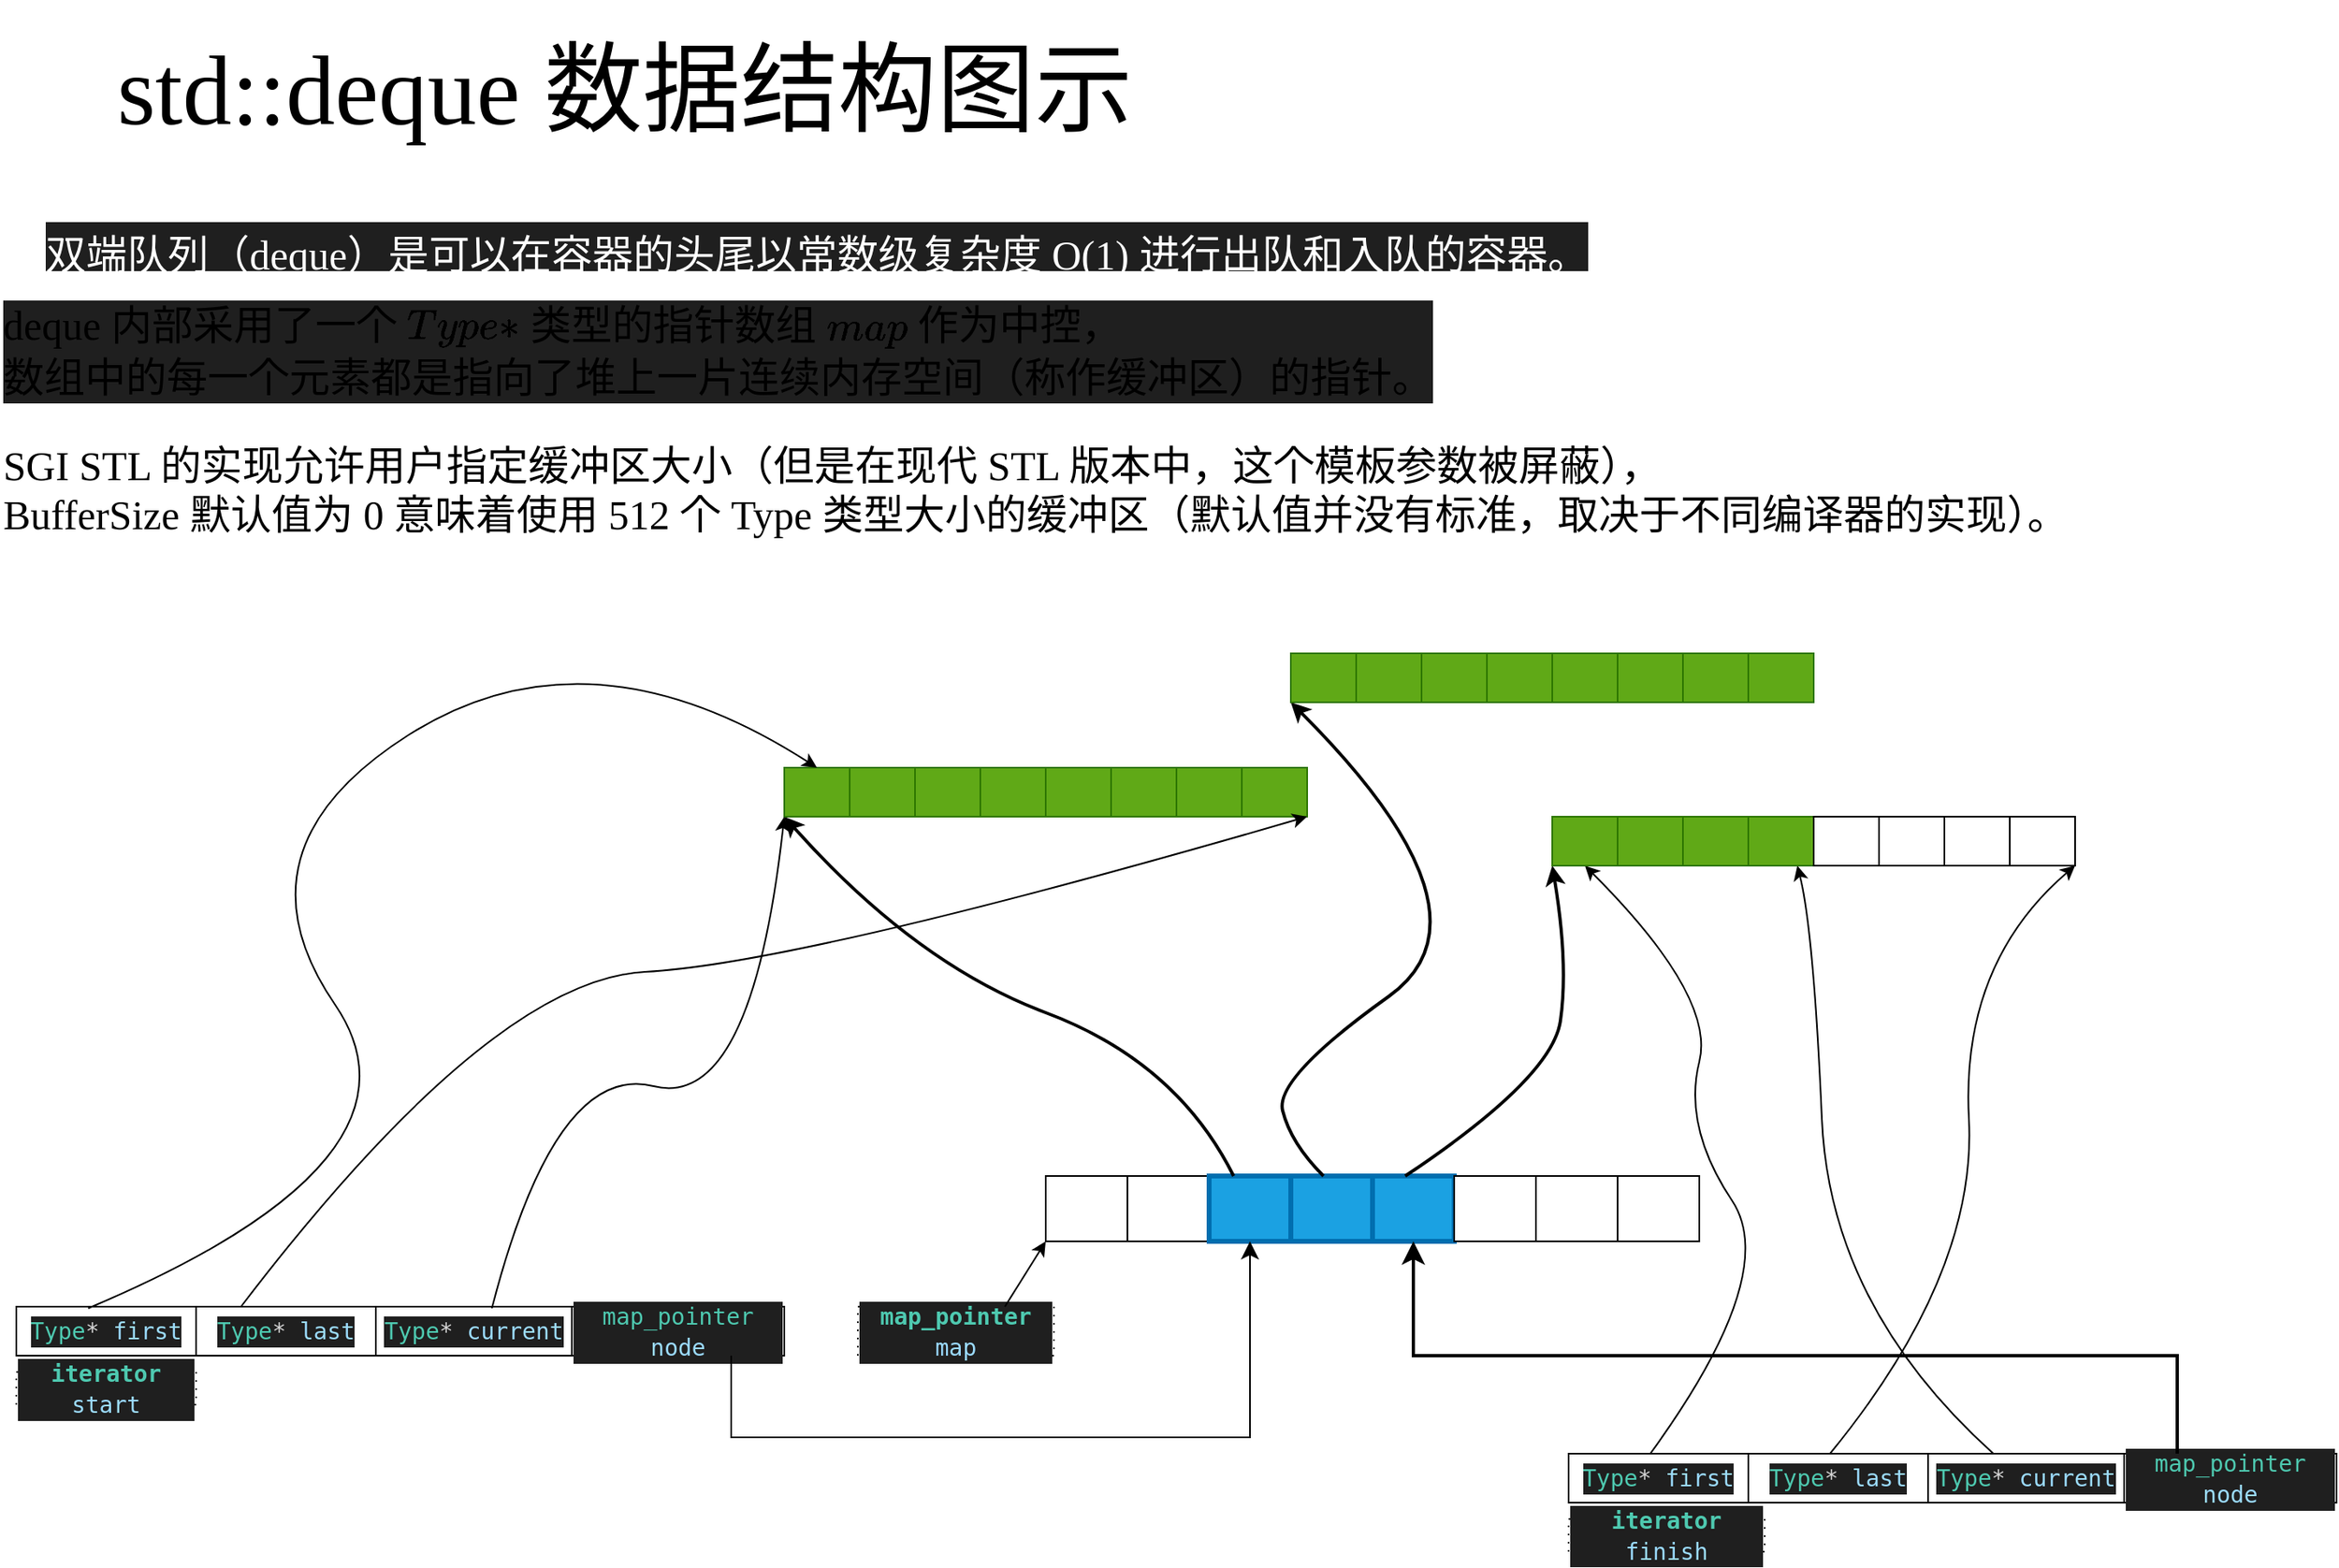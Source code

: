 <mxfile>
    <diagram id="qgJd6jxnjZENIh3OYkzE" name="第 1 页">
        <mxGraphModel dx="2419" dy="1563" grid="1" gridSize="10" guides="1" tooltips="1" connect="1" arrows="1" fold="1" page="0" pageScale="1" pageWidth="900" pageHeight="1600" math="0" shadow="0">
            <root>
                <mxCell id="0"/>
                <mxCell id="1" parent="0"/>
                <mxCell id="2" value="" style="rounded=0;whiteSpace=wrap;html=1;" parent="1" vertex="1">
                    <mxGeometry x="-10" y="510" width="50" height="40" as="geometry"/>
                </mxCell>
                <mxCell id="3" value="" style="rounded=0;whiteSpace=wrap;html=1;" parent="1" vertex="1">
                    <mxGeometry x="40" y="510" width="50" height="40" as="geometry"/>
                </mxCell>
                <mxCell id="5" value="" style="rounded=0;whiteSpace=wrap;html=1;fillColor=#1ba1e2;fontColor=#ffffff;strokeColor=#006EAF;strokeWidth=3;" parent="1" vertex="1">
                    <mxGeometry x="90" y="510" width="50" height="40" as="geometry"/>
                </mxCell>
                <mxCell id="6" value="" style="rounded=0;whiteSpace=wrap;html=1;fillColor=#1ba1e2;fontColor=#ffffff;strokeColor=#006EAF;strokeWidth=3;" parent="1" vertex="1">
                    <mxGeometry x="140" y="510" width="50" height="40" as="geometry"/>
                </mxCell>
                <mxCell id="7" value="" style="rounded=0;whiteSpace=wrap;html=1;strokeWidth=3;fillColor=#1ba1e2;fontColor=#ffffff;strokeColor=#006EAF;" parent="1" vertex="1">
                    <mxGeometry x="190" y="510" width="50" height="40" as="geometry"/>
                </mxCell>
                <mxCell id="8" value="" style="rounded=0;whiteSpace=wrap;html=1;" parent="1" vertex="1">
                    <mxGeometry x="240" y="510" width="50" height="40" as="geometry"/>
                </mxCell>
                <mxCell id="9" value="" style="rounded=0;whiteSpace=wrap;html=1;" parent="1" vertex="1">
                    <mxGeometry x="290" y="510" width="50" height="40" as="geometry"/>
                </mxCell>
                <mxCell id="10" value="" style="rounded=0;whiteSpace=wrap;html=1;" parent="1" vertex="1">
                    <mxGeometry x="340" y="510" width="50" height="40" as="geometry"/>
                </mxCell>
                <mxCell id="11" value="&lt;div style=&quot;color: rgb(204, 204, 204); background-color: rgb(31, 31, 31); font-family: Consolas, 微软雅黑, monospace, Consolas, &amp;quot;Courier New&amp;quot;, monospace; font-size: 14px; line-height: 19px;&quot;&gt;&lt;span style=&quot;color: #4ec9b0;&quot;&gt;&lt;b&gt;map_pointer&lt;/b&gt;&lt;/span&gt; &lt;span style=&quot;color: #9cdcfe;&quot;&gt;map&lt;/span&gt;&lt;/div&gt;" style="text;html=1;strokeColor=default;fillColor=none;align=center;verticalAlign=middle;whiteSpace=wrap;rounded=0;dashed=1;dashPattern=1 4;" parent="1" vertex="1">
                    <mxGeometry x="-125" y="590" width="120" height="30" as="geometry"/>
                </mxCell>
                <mxCell id="12" value="" style="endArrow=classic;html=1;entryX=0;entryY=1;entryDx=0;entryDy=0;exitX=0.75;exitY=0;exitDx=0;exitDy=0;" parent="1" source="11" target="2" edge="1">
                    <mxGeometry width="50" height="50" relative="1" as="geometry">
                        <mxPoint x="-80" y="580" as="sourcePoint"/>
                        <mxPoint x="-30" y="530" as="targetPoint"/>
                    </mxGeometry>
                </mxCell>
                <mxCell id="14" value="" style="curved=1;endArrow=classic;html=1;entryX=0;entryY=1;entryDx=0;entryDy=0;strokeWidth=2;" parent="1" source="5" target="20" edge="1">
                    <mxGeometry width="50" height="50" relative="1" as="geometry">
                        <mxPoint y="420" as="sourcePoint"/>
                        <mxPoint x="-70" y="290" as="targetPoint"/>
                        <Array as="points">
                            <mxPoint x="70" y="440"/>
                            <mxPoint x="-90" y="380"/>
                        </Array>
                    </mxGeometry>
                </mxCell>
                <mxCell id="16" value="&lt;div style=&quot;color: rgb(204, 204, 204); background-color: rgb(31, 31, 31); font-family: Consolas, 微软雅黑, monospace, Consolas, &amp;quot;Courier New&amp;quot;, monospace; font-size: 14px; line-height: 19px;&quot;&gt;&lt;span style=&quot;color: #4ec9b0;&quot;&gt;&lt;b&gt;iterator&lt;/b&gt;&lt;/span&gt; &lt;span style=&quot;color: #9cdcfe;&quot;&gt;start&lt;/span&gt;&lt;/div&gt;" style="text;html=1;strokeColor=default;fillColor=none;align=center;verticalAlign=middle;whiteSpace=wrap;rounded=0;dashed=1;dashPattern=1 4;strokeWidth=1;" parent="1" vertex="1">
                    <mxGeometry x="-640" y="630" width="110" height="20" as="geometry"/>
                </mxCell>
                <mxCell id="18" value="&lt;div style=&quot;color: rgb(204, 204, 204); background-color: rgb(31, 31, 31); font-family: Consolas, 微软雅黑, monospace, Consolas, &amp;quot;Courier New&amp;quot;, monospace; font-size: 14px; line-height: 19px;&quot;&gt;&lt;span style=&quot;color: #4ec9b0;&quot;&gt;&lt;b&gt;iterator&lt;/b&gt;&lt;/span&gt; &lt;span style=&quot;color: #9cdcfe;&quot;&gt;finish&lt;/span&gt;&lt;/div&gt;" style="text;html=1;strokeColor=default;fillColor=none;align=center;verticalAlign=middle;whiteSpace=wrap;rounded=0;dashed=1;dashPattern=1 4;strokeWidth=1;" parent="1" vertex="1">
                    <mxGeometry x="310" y="720" width="120" height="20" as="geometry"/>
                </mxCell>
                <mxCell id="20" value="" style="rounded=0;whiteSpace=wrap;html=1;strokeColor=default;strokeWidth=1;" parent="1" vertex="1">
                    <mxGeometry x="-170" y="260" width="320" height="30" as="geometry"/>
                </mxCell>
                <mxCell id="21" value="" style="rounded=0;whiteSpace=wrap;html=1;strokeColor=#2D7600;strokeWidth=1;fillColor=#60a917;fontColor=#ffffff;" parent="1" vertex="1">
                    <mxGeometry x="140" y="190" width="320" height="30" as="geometry"/>
                </mxCell>
                <mxCell id="23" value="" style="curved=1;endArrow=classic;html=1;entryX=0;entryY=1;entryDx=0;entryDy=0;strokeWidth=2;" parent="1" target="21" edge="1">
                    <mxGeometry width="50" height="50" relative="1" as="geometry">
                        <mxPoint x="160" y="510" as="sourcePoint"/>
                        <mxPoint x="150" y="240" as="targetPoint"/>
                        <Array as="points">
                            <mxPoint x="140" y="490"/>
                            <mxPoint x="130" y="450"/>
                            <mxPoint x="270" y="350"/>
                        </Array>
                    </mxGeometry>
                </mxCell>
                <mxCell id="24" value="" style="curved=1;endArrow=classic;html=1;entryX=0;entryY=1;entryDx=0;entryDy=0;strokeWidth=2;" parent="1" edge="1">
                    <mxGeometry width="50" height="50" relative="1" as="geometry">
                        <mxPoint x="210" y="510" as="sourcePoint"/>
                        <mxPoint x="300" y="320" as="targetPoint"/>
                        <Array as="points">
                            <mxPoint x="300" y="450"/>
                            <mxPoint x="310" y="380"/>
                        </Array>
                    </mxGeometry>
                </mxCell>
                <mxCell id="26" value="" style="rounded=0;whiteSpace=wrap;html=1;strokeColor=#2D7600;strokeWidth=1;fillColor=#60a917;fontColor=#ffffff;" parent="1" vertex="1">
                    <mxGeometry x="-170" y="260" width="40" height="30" as="geometry"/>
                </mxCell>
                <mxCell id="27" value="" style="rounded=0;whiteSpace=wrap;html=1;strokeColor=#2D7600;strokeWidth=1;fillColor=#60a917;fontColor=#ffffff;" parent="1" vertex="1">
                    <mxGeometry x="-130" y="260" width="40" height="30" as="geometry"/>
                </mxCell>
                <mxCell id="28" value="" style="rounded=0;whiteSpace=wrap;html=1;strokeColor=#2D7600;strokeWidth=1;fillColor=#60a917;fontColor=#ffffff;" parent="1" vertex="1">
                    <mxGeometry x="-90" y="260" width="40" height="30" as="geometry"/>
                </mxCell>
                <mxCell id="29" value="" style="rounded=0;whiteSpace=wrap;html=1;strokeColor=#2D7600;strokeWidth=1;fillColor=#60a917;fontColor=#ffffff;" parent="1" vertex="1">
                    <mxGeometry x="-50" y="260" width="40" height="30" as="geometry"/>
                </mxCell>
                <mxCell id="30" value="" style="rounded=0;whiteSpace=wrap;html=1;strokeColor=#2D7600;strokeWidth=1;fillColor=#60a917;fontColor=#ffffff;" parent="1" vertex="1">
                    <mxGeometry x="-10" y="260" width="40" height="30" as="geometry"/>
                </mxCell>
                <mxCell id="31" value="" style="rounded=0;whiteSpace=wrap;html=1;strokeColor=#2D7600;strokeWidth=1;fillColor=#60a917;fontColor=#ffffff;" parent="1" vertex="1">
                    <mxGeometry x="30" y="260" width="40" height="30" as="geometry"/>
                </mxCell>
                <mxCell id="32" value="" style="rounded=0;whiteSpace=wrap;html=1;strokeColor=#2D7600;strokeWidth=1;fillColor=#60a917;fontColor=#ffffff;" parent="1" vertex="1">
                    <mxGeometry x="70" y="260" width="40" height="30" as="geometry"/>
                </mxCell>
                <mxCell id="33" value="" style="rounded=0;whiteSpace=wrap;html=1;strokeColor=#2D7600;strokeWidth=1;fillColor=#60a917;fontColor=#ffffff;" parent="1" vertex="1">
                    <mxGeometry x="110" y="260" width="40" height="30" as="geometry"/>
                </mxCell>
                <mxCell id="34" value="" style="rounded=0;whiteSpace=wrap;html=1;strokeColor=#2D7600;strokeWidth=1;fillColor=#60a917;fontColor=#ffffff;" parent="1" vertex="1">
                    <mxGeometry x="140" y="190" width="320" height="30" as="geometry"/>
                </mxCell>
                <mxCell id="35" value="" style="rounded=0;whiteSpace=wrap;html=1;strokeColor=#2D7600;strokeWidth=1;fillColor=#60a917;fontColor=#ffffff;" parent="1" vertex="1">
                    <mxGeometry x="140" y="190" width="40" height="30" as="geometry"/>
                </mxCell>
                <mxCell id="36" value="" style="rounded=0;whiteSpace=wrap;html=1;strokeColor=#2D7600;strokeWidth=1;fillColor=#60a917;fontColor=#ffffff;" parent="1" vertex="1">
                    <mxGeometry x="180" y="190" width="40" height="30" as="geometry"/>
                </mxCell>
                <mxCell id="37" value="" style="rounded=0;whiteSpace=wrap;html=1;strokeColor=#2D7600;strokeWidth=1;fillColor=#60a917;fontColor=#ffffff;" parent="1" vertex="1">
                    <mxGeometry x="220" y="190" width="40" height="30" as="geometry"/>
                </mxCell>
                <mxCell id="38" value="" style="rounded=0;whiteSpace=wrap;html=1;strokeColor=#2D7600;strokeWidth=1;fillColor=#60a917;fontColor=#ffffff;" parent="1" vertex="1">
                    <mxGeometry x="260" y="190" width="40" height="30" as="geometry"/>
                </mxCell>
                <mxCell id="39" value="" style="rounded=0;whiteSpace=wrap;html=1;strokeColor=#2D7600;strokeWidth=1;fillColor=#60a917;fontColor=#ffffff;" parent="1" vertex="1">
                    <mxGeometry x="300" y="190" width="40" height="30" as="geometry"/>
                </mxCell>
                <mxCell id="40" value="" style="rounded=0;whiteSpace=wrap;html=1;strokeColor=#2D7600;strokeWidth=1;fillColor=#60a917;fontColor=#ffffff;" parent="1" vertex="1">
                    <mxGeometry x="340" y="190" width="40" height="30" as="geometry"/>
                </mxCell>
                <mxCell id="41" value="" style="rounded=0;whiteSpace=wrap;html=1;strokeColor=#2D7600;strokeWidth=1;fillColor=#60a917;fontColor=#ffffff;" parent="1" vertex="1">
                    <mxGeometry x="380" y="190" width="40" height="30" as="geometry"/>
                </mxCell>
                <mxCell id="42" value="" style="rounded=0;whiteSpace=wrap;html=1;strokeColor=#2D7600;strokeWidth=1;fillColor=#60a917;fontColor=#ffffff;" parent="1" vertex="1">
                    <mxGeometry x="420" y="190" width="40" height="30" as="geometry"/>
                </mxCell>
                <mxCell id="53" value="&lt;div style=&quot;color: rgb(204, 204, 204); background-color: rgb(31, 31, 31); font-family: Consolas, 微软雅黑, monospace, Consolas, &amp;quot;Courier New&amp;quot;, monospace; font-size: 14px; line-height: 19px;&quot;&gt;&lt;span style=&quot;color: #4ec9b0;&quot;&gt;Type&lt;/span&gt;&lt;span style=&quot;color: #d4d4d4;&quot;&gt;*&lt;/span&gt; &lt;span style=&quot;color: #9cdcfe;&quot;&gt;first&lt;/span&gt;&lt;/div&gt;" style="rounded=0;whiteSpace=wrap;html=1;strokeColor=default;strokeWidth=1;" parent="1" vertex="1">
                    <mxGeometry x="-640" y="590" width="110" height="30" as="geometry"/>
                </mxCell>
                <mxCell id="54" value="&lt;div style=&quot;color: rgb(204, 204, 204); background-color: rgb(31, 31, 31); font-family: Consolas, 微软雅黑, monospace, Consolas, &amp;quot;Courier New&amp;quot;, monospace; font-size: 14px; line-height: 19px;&quot;&gt;&lt;span style=&quot;color: #4ec9b0;&quot;&gt;Type&lt;/span&gt;&lt;span style=&quot;color: #d4d4d4;&quot;&gt;*&lt;/span&gt; &lt;span style=&quot;color: #9cdcfe;&quot;&gt;last&lt;/span&gt;&lt;/div&gt;" style="rounded=0;whiteSpace=wrap;html=1;strokeColor=default;strokeWidth=1;" parent="1" vertex="1">
                    <mxGeometry x="-530" y="590" width="110" height="30" as="geometry"/>
                </mxCell>
                <mxCell id="55" value="&lt;div style=&quot;color: rgb(204, 204, 204); background-color: rgb(31, 31, 31); font-family: Consolas, 微软雅黑, monospace, Consolas, &amp;quot;Courier New&amp;quot;, monospace; font-size: 14px; line-height: 19px;&quot;&gt;&lt;span style=&quot;color: #4ec9b0;&quot;&gt;Type&lt;/span&gt;&lt;span style=&quot;color: #d4d4d4;&quot;&gt;*&lt;/span&gt; &lt;span style=&quot;color: #9cdcfe;&quot;&gt;current&lt;/span&gt;&lt;/div&gt;" style="rounded=0;whiteSpace=wrap;html=1;strokeColor=default;strokeWidth=1;" parent="1" vertex="1">
                    <mxGeometry x="-420" y="590" width="120" height="30" as="geometry"/>
                </mxCell>
                <mxCell id="56" value="&lt;div style=&quot;color: rgb(204, 204, 204); background-color: rgb(31, 31, 31); font-family: Consolas, 微软雅黑, monospace, Consolas, &amp;quot;Courier New&amp;quot;, monospace; font-size: 14px; line-height: 19px;&quot;&gt;&lt;span style=&quot;color: #4ec9b0;&quot;&gt;map_pointer&lt;/span&gt; &lt;span style=&quot;color: #9cdcfe;&quot;&gt;node&lt;/span&gt;&lt;/div&gt;" style="rounded=0;whiteSpace=wrap;html=1;strokeColor=default;strokeWidth=1;" parent="1" vertex="1">
                    <mxGeometry x="-300" y="590" width="130" height="30" as="geometry"/>
                </mxCell>
                <mxCell id="58" value="" style="edgeStyle=elbowEdgeStyle;elbow=vertical;endArrow=classic;html=1;curved=0;rounded=0;endSize=8;startSize=8;exitX=0.75;exitY=1;exitDx=0;exitDy=0;entryX=0.5;entryY=1;entryDx=0;entryDy=0;" parent="1" source="56" target="5" edge="1">
                    <mxGeometry width="50" height="50" relative="1" as="geometry">
                        <mxPoint x="-260" y="700" as="sourcePoint"/>
                        <mxPoint x="160" y="700" as="targetPoint"/>
                        <Array as="points">
                            <mxPoint x="-60" y="670"/>
                        </Array>
                    </mxGeometry>
                </mxCell>
                <mxCell id="59" value="" style="curved=1;endArrow=classic;html=1;exitX=0.4;exitY=0.033;exitDx=0;exitDy=0;exitPerimeter=0;entryX=0.5;entryY=0;entryDx=0;entryDy=0;" parent="1" source="53" target="26" edge="1">
                    <mxGeometry width="50" height="50" relative="1" as="geometry">
                        <mxPoint x="-480" y="570" as="sourcePoint"/>
                        <mxPoint x="-160" y="220" as="targetPoint"/>
                        <Array as="points">
                            <mxPoint x="-380" y="500"/>
                            <mxPoint x="-510" y="310"/>
                            <mxPoint x="-290" y="170"/>
                        </Array>
                    </mxGeometry>
                </mxCell>
                <mxCell id="60" value="" style="curved=1;endArrow=classic;html=1;entryX=1;entryY=1;entryDx=0;entryDy=0;exitX=0.25;exitY=0;exitDx=0;exitDy=0;" parent="1" source="54" target="33" edge="1">
                    <mxGeometry width="50" height="50" relative="1" as="geometry">
                        <mxPoint x="-460" y="590" as="sourcePoint"/>
                        <mxPoint x="-410" y="540" as="targetPoint"/>
                        <Array as="points">
                            <mxPoint x="-350" y="390"/>
                            <mxPoint x="-160" y="380"/>
                        </Array>
                    </mxGeometry>
                </mxCell>
                <mxCell id="61" value="" style="curved=1;endArrow=classic;html=1;exitX=0.592;exitY=0.033;exitDx=0;exitDy=0;exitPerimeter=0;entryX=0;entryY=1;entryDx=0;entryDy=0;" parent="1" source="55" target="26" edge="1">
                    <mxGeometry width="50" height="50" relative="1" as="geometry">
                        <mxPoint x="-340" y="580" as="sourcePoint"/>
                        <mxPoint x="-290" y="530" as="targetPoint"/>
                        <Array as="points">
                            <mxPoint x="-310" y="440"/>
                            <mxPoint x="-190" y="470"/>
                        </Array>
                    </mxGeometry>
                </mxCell>
                <mxCell id="63" value="&lt;div style=&quot;color: rgb(204, 204, 204); background-color: rgb(31, 31, 31); font-family: Consolas, 微软雅黑, monospace, Consolas, &amp;quot;Courier New&amp;quot;, monospace; font-size: 14px; line-height: 19px;&quot;&gt;&lt;span style=&quot;color: #4ec9b0;&quot;&gt;Type&lt;/span&gt;&lt;span style=&quot;color: #d4d4d4;&quot;&gt;*&lt;/span&gt; &lt;span style=&quot;color: #9cdcfe;&quot;&gt;first&lt;/span&gt;&lt;/div&gt;" style="rounded=0;whiteSpace=wrap;html=1;strokeColor=default;strokeWidth=1;" parent="1" vertex="1">
                    <mxGeometry x="310" y="680" width="110" height="30" as="geometry"/>
                </mxCell>
                <mxCell id="64" value="&lt;div style=&quot;color: rgb(204, 204, 204); background-color: rgb(31, 31, 31); font-family: Consolas, 微软雅黑, monospace, Consolas, &amp;quot;Courier New&amp;quot;, monospace; font-size: 14px; line-height: 19px;&quot;&gt;&lt;span style=&quot;color: #4ec9b0;&quot;&gt;Type&lt;/span&gt;&lt;span style=&quot;color: #d4d4d4;&quot;&gt;*&lt;/span&gt; &lt;span style=&quot;color: #9cdcfe;&quot;&gt;last&lt;/span&gt;&lt;/div&gt;" style="rounded=0;whiteSpace=wrap;html=1;strokeColor=default;strokeWidth=1;" parent="1" vertex="1">
                    <mxGeometry x="420" y="680" width="110" height="30" as="geometry"/>
                </mxCell>
                <mxCell id="65" value="&lt;div style=&quot;color: rgb(204, 204, 204); background-color: rgb(31, 31, 31); font-family: Consolas, 微软雅黑, monospace, Consolas, &amp;quot;Courier New&amp;quot;, monospace; font-size: 14px; line-height: 19px;&quot;&gt;&lt;span style=&quot;color: #4ec9b0;&quot;&gt;Type&lt;/span&gt;&lt;span style=&quot;color: #d4d4d4;&quot;&gt;*&lt;/span&gt; &lt;span style=&quot;color: #9cdcfe;&quot;&gt;current&lt;/span&gt;&lt;/div&gt;" style="rounded=0;whiteSpace=wrap;html=1;strokeColor=default;strokeWidth=1;" parent="1" vertex="1">
                    <mxGeometry x="530" y="680" width="120" height="30" as="geometry"/>
                </mxCell>
                <mxCell id="66" value="&lt;div style=&quot;color: rgb(204, 204, 204); background-color: rgb(31, 31, 31); font-family: Consolas, 微软雅黑, monospace, Consolas, &amp;quot;Courier New&amp;quot;, monospace; font-size: 14px; line-height: 19px;&quot;&gt;&lt;span style=&quot;color: #4ec9b0;&quot;&gt;map_pointer&lt;/span&gt; &lt;span style=&quot;color: #9cdcfe;&quot;&gt;node&lt;/span&gt;&lt;/div&gt;" style="rounded=0;whiteSpace=wrap;html=1;strokeColor=default;strokeWidth=1;" parent="1" vertex="1">
                    <mxGeometry x="650" y="680" width="130" height="30" as="geometry"/>
                </mxCell>
                <mxCell id="68" value="" style="edgeStyle=elbowEdgeStyle;elbow=vertical;endArrow=classic;html=1;curved=0;rounded=0;endSize=8;startSize=8;strokeWidth=2;exitX=0.25;exitY=0;exitDx=0;exitDy=0;entryX=0.5;entryY=1;entryDx=0;entryDy=0;" parent="1" target="7" edge="1">
                    <mxGeometry width="50" height="50" relative="1" as="geometry">
                        <mxPoint x="682.5" y="680" as="sourcePoint"/>
                        <mxPoint x="215" y="560" as="targetPoint"/>
                        <Array as="points">
                            <mxPoint x="470" y="620"/>
                        </Array>
                    </mxGeometry>
                </mxCell>
                <mxCell id="69" value="" style="curved=1;endArrow=classic;html=1;strokeWidth=1;entryX=0.5;entryY=1;entryDx=0;entryDy=0;" parent="1" edge="1">
                    <mxGeometry width="50" height="50" relative="1" as="geometry">
                        <mxPoint x="360" y="680" as="sourcePoint"/>
                        <mxPoint x="320" y="320" as="targetPoint"/>
                        <Array as="points">
                            <mxPoint x="440" y="570"/>
                            <mxPoint x="380" y="480"/>
                            <mxPoint x="400" y="400"/>
                        </Array>
                    </mxGeometry>
                </mxCell>
                <mxCell id="70" value="" style="curved=1;endArrow=classic;html=1;strokeWidth=1;entryX=1;entryY=1;entryDx=0;entryDy=0;" parent="1" edge="1">
                    <mxGeometry width="50" height="50" relative="1" as="geometry">
                        <mxPoint x="470" y="680" as="sourcePoint"/>
                        <mxPoint x="620" y="320" as="targetPoint"/>
                        <Array as="points">
                            <mxPoint x="560" y="570"/>
                            <mxPoint x="550" y="380"/>
                        </Array>
                    </mxGeometry>
                </mxCell>
                <mxCell id="71" value="" style="curved=1;endArrow=classic;html=1;strokeWidth=1;entryX=0.75;entryY=1;entryDx=0;entryDy=0;" parent="1" target="83" edge="1">
                    <mxGeometry width="50" height="50" relative="1" as="geometry">
                        <mxPoint x="570" y="680" as="sourcePoint"/>
                        <mxPoint x="560" y="320" as="targetPoint"/>
                        <Array as="points">
                            <mxPoint x="470" y="590"/>
                            <mxPoint x="460" y="360"/>
                        </Array>
                    </mxGeometry>
                </mxCell>
                <mxCell id="72" value="&lt;font style=&quot;font-size: 60px;&quot; face=&quot;Lucida Console&quot;&gt;std::deque 数据结构图示&lt;/font&gt;" style="text;html=1;strokeColor=none;fillColor=none;align=center;verticalAlign=middle;whiteSpace=wrap;rounded=0;strokeWidth=1;" parent="1" vertex="1">
                    <mxGeometry x="-650" y="-210" width="765" height="110" as="geometry"/>
                </mxCell>
                <mxCell id="73" value="&lt;div style=&quot;background-color: rgb(31, 31, 31); line-height: 19px;&quot;&gt;&lt;font color=&quot;#ffffff&quot; style=&quot;font-size: 25px;&quot;&gt;双端队列（deque）是可以在容器的头尾以常数级复杂度 O(1) 进行出队和入队的容器。&lt;/font&gt;&lt;br&gt;&lt;/div&gt;" style="text;html=1;strokeColor=none;fillColor=none;align=center;verticalAlign=middle;whiteSpace=wrap;rounded=0;strokeWidth=1;fontFamily=Lucida Console;fontSize=60;" parent="1" vertex="1">
                    <mxGeometry x="-650" y="-80" width="1000" height="40" as="geometry"/>
                </mxCell>
                <mxCell id="75" value="&lt;div style=&quot;background-color: rgb(31, 31, 31); line-height: 126%; font-size: 25px;&quot;&gt;&lt;div style=&quot;line-height: 126%;&quot;&gt;deque 内部采用了一个 `Type **` 类型的指针数组 `map` 作为中控，&lt;/div&gt;&lt;div style=&quot;line-height: 126%;&quot;&gt;数组中的每一个元素都是指向了堆上一片连续内存空间（称作缓冲区）的指针。&lt;/div&gt;&lt;/div&gt;" style="text;html=1;strokeColor=none;fillColor=none;align=left;verticalAlign=middle;whiteSpace=wrap;rounded=0;strokeWidth=1;fontFamily=Lucida Console;fontSize=60;" parent="1" vertex="1">
                    <mxGeometry x="-650" y="-50" width="900" height="110" as="geometry"/>
                </mxCell>
                <mxCell id="77" value="&lt;div&gt;SGI STL 的实现允许用户指定缓冲区大小（但是在现代 STL 版本中，这个模板参数被屏蔽），&lt;/div&gt;&lt;div&gt;BufferSize 默认值为 0 意味着使用 512 个 Type 类型大小的缓冲区（默认值并没有标准，取决于不同编译器的实现）。&lt;/div&gt;" style="text;html=1;strokeColor=none;fillColor=none;align=left;verticalAlign=middle;whiteSpace=wrap;rounded=0;strokeWidth=1;fontFamily=Lucida Console;fontSize=25;" parent="1" vertex="1">
                    <mxGeometry x="-650" y="50" width="1420" height="80" as="geometry"/>
                </mxCell>
                <mxCell id="78" value="" style="rounded=0;whiteSpace=wrap;html=1;strokeColor=default;strokeWidth=1;" parent="1" vertex="1">
                    <mxGeometry x="300" y="290" width="320" height="30" as="geometry"/>
                </mxCell>
                <mxCell id="79" value="" style="rounded=0;whiteSpace=wrap;html=1;strokeColor=default;strokeWidth=1;" parent="1" vertex="1">
                    <mxGeometry x="300" y="290" width="320" height="30" as="geometry"/>
                </mxCell>
                <mxCell id="80" value="" style="rounded=0;whiteSpace=wrap;html=1;strokeColor=#2D7600;strokeWidth=1;fillColor=#60a917;fontColor=#ffffff;" parent="1" vertex="1">
                    <mxGeometry x="300" y="290" width="40" height="30" as="geometry"/>
                </mxCell>
                <mxCell id="81" value="" style="rounded=0;whiteSpace=wrap;html=1;strokeColor=#2D7600;strokeWidth=1;fillColor=#60a917;fontColor=#ffffff;" parent="1" vertex="1">
                    <mxGeometry x="340" y="290" width="40" height="30" as="geometry"/>
                </mxCell>
                <mxCell id="82" value="" style="rounded=0;whiteSpace=wrap;html=1;strokeColor=#2D7600;strokeWidth=1;fillColor=#60a917;fontColor=#ffffff;" parent="1" vertex="1">
                    <mxGeometry x="380" y="290" width="40" height="30" as="geometry"/>
                </mxCell>
                <mxCell id="83" value="" style="rounded=0;whiteSpace=wrap;html=1;strokeColor=#2D7600;strokeWidth=1;fillColor=#60a917;fontColor=#ffffff;" parent="1" vertex="1">
                    <mxGeometry x="420" y="290" width="40" height="30" as="geometry"/>
                </mxCell>
                <mxCell id="84" value="" style="rounded=0;whiteSpace=wrap;html=1;strokeColor=default;strokeWidth=1;" parent="1" vertex="1">
                    <mxGeometry x="460" y="290" width="40" height="30" as="geometry"/>
                </mxCell>
                <mxCell id="85" value="" style="rounded=0;whiteSpace=wrap;html=1;strokeColor=default;strokeWidth=1;" parent="1" vertex="1">
                    <mxGeometry x="500" y="290" width="40" height="30" as="geometry"/>
                </mxCell>
                <mxCell id="86" value="" style="rounded=0;whiteSpace=wrap;html=1;strokeColor=default;strokeWidth=1;" parent="1" vertex="1">
                    <mxGeometry x="540" y="290" width="40" height="30" as="geometry"/>
                </mxCell>
                <mxCell id="87" value="" style="rounded=0;whiteSpace=wrap;html=1;strokeColor=default;strokeWidth=1;" parent="1" vertex="1">
                    <mxGeometry x="580" y="290" width="40" height="30" as="geometry"/>
                </mxCell>
            </root>
        </mxGraphModel>
    </diagram>
</mxfile>
